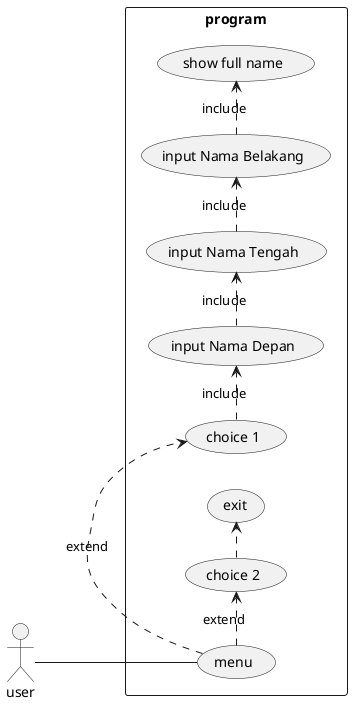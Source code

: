 @startuml sample

left to right direction

actor user
rectangle program{
    user -- (menu)
    (menu) .> (choice 1) : extend
    (menu) .> (choice 2) : extend
    (choice 2) .> (exit)
    (choice 1) .> (input Nama Depan) : include
    (input Nama Depan) ._> (input Nama Tengah) : include
    (input Nama Tengah) ._> (input Nama Belakang) : include
    (input Nama Belakang) ._> (show full name) : include
}

@enduml